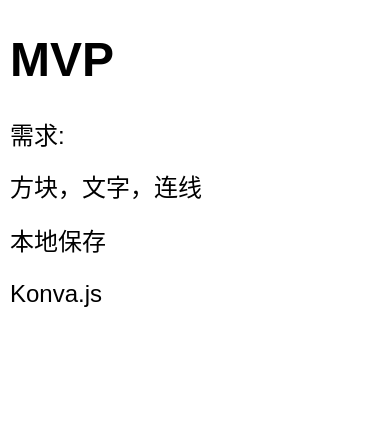 <mxfile version="21.7.5" type="github">
  <diagram name="第 1 页" id="5zRN-lSyjljN8DI6LfEC">
    <mxGraphModel dx="1426" dy="785" grid="1" gridSize="10" guides="1" tooltips="1" connect="1" arrows="1" fold="1" page="1" pageScale="1" pageWidth="827" pageHeight="1169" math="0" shadow="0">
      <root>
        <mxCell id="0" />
        <mxCell id="1" parent="0" />
        <mxCell id="BYz-LKBrRwKmEaG4ZFrs-1" value="&lt;h1&gt;MVP&lt;/h1&gt;&lt;div&gt;需求:&lt;/div&gt;&lt;p&gt;方块，文字，连线&lt;/p&gt;&lt;p&gt;本地保存&lt;/p&gt;&lt;p&gt; Konva.js&lt;br&gt;&lt;/p&gt;" style="text;html=1;strokeColor=none;fillColor=none;spacing=5;spacingTop=-20;whiteSpace=wrap;overflow=hidden;rounded=0;" vertex="1" parent="1">
          <mxGeometry x="40" y="40" width="190" height="210" as="geometry" />
        </mxCell>
      </root>
    </mxGraphModel>
  </diagram>
</mxfile>
